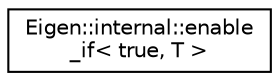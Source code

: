 digraph "Graphical Class Hierarchy"
{
  edge [fontname="Helvetica",fontsize="10",labelfontname="Helvetica",labelfontsize="10"];
  node [fontname="Helvetica",fontsize="10",shape=record];
  rankdir="LR";
  Node1 [label="Eigen::internal::enable\l_if\< true, T \>",height=0.2,width=0.4,color="black", fillcolor="white", style="filled",URL="$struct_eigen_1_1internal_1_1enable__if_3_01true_00_01_t_01_4.html"];
}
